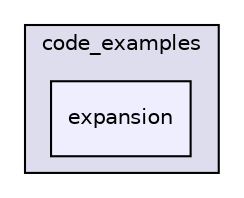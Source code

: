 digraph "quetzal/documentation/code_examples/expansion" {
  compound=true
  node [ fontsize="10", fontname="Helvetica"];
  edge [ labelfontsize="10", labelfontname="Helvetica"];
  subgraph clusterdir_b4df6a4ea48e4fa4c3eb0ed2f6e369e8 {
    graph [ bgcolor="#ddddee", pencolor="black", label="code_examples" fontname="Helvetica", fontsize="10", URL="dir_b4df6a4ea48e4fa4c3eb0ed2f6e369e8.html"]
  dir_f860b6d3abf99c8f172914efa2944a1f [shape=box, label="expansion", style="filled", fillcolor="#eeeeff", pencolor="black", URL="dir_f860b6d3abf99c8f172914efa2944a1f.html"];
  }
}
